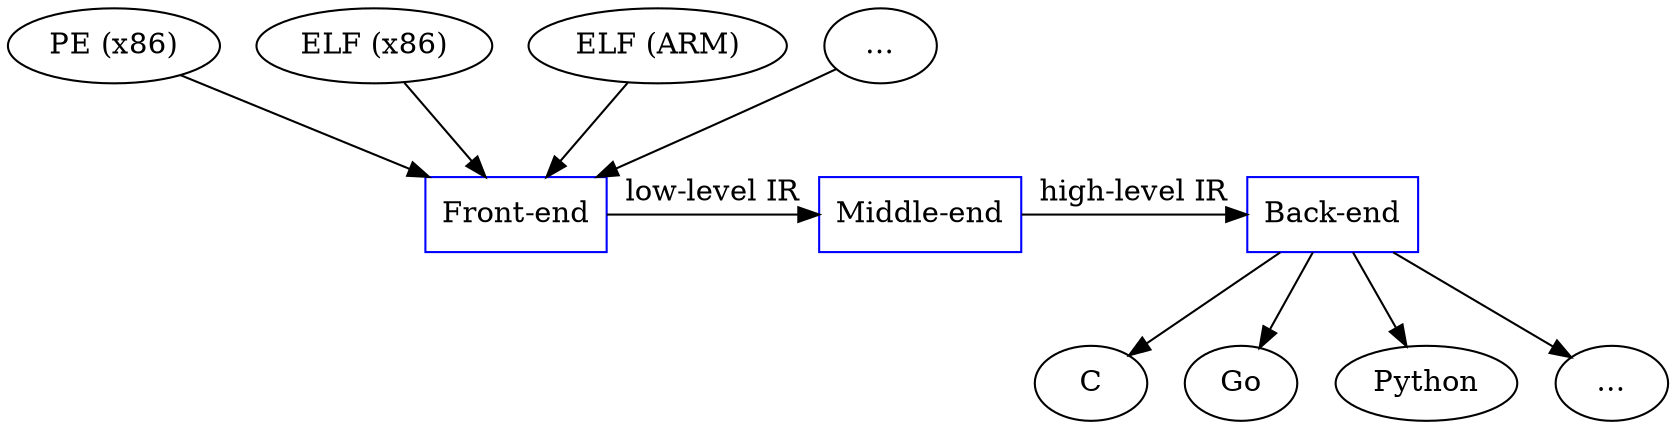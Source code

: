 digraph G {
	ranksep=0.6

	In1 [label="PE (x86)"]
	In2 [label="ELF (x86)"]
	In3 [label="ELF (ARM)"]
	In4 [label="…"]
	Front [label="Front-end" shape=box color=blue]
	Middle [label="Middle-end" shape=box color=blue]
	Back [label="Back-end" shape=box color=blue]
	Out1 [label="C"]
	Out2 [label="Go"]
	Out3 [label="Python"]
	Out4 [label="…"]

	In1 -> Front
	In2 -> Front
	In3 -> Front
	In4 -> Front

	Front -> Middle [label="low-level IR"]
	Middle -> Back [label="high-level IR"]

	Back -> Out1
	Back -> Out2
	Back -> Out3
	Back -> Out4

	{rank=same; Front Middle Back}
}
